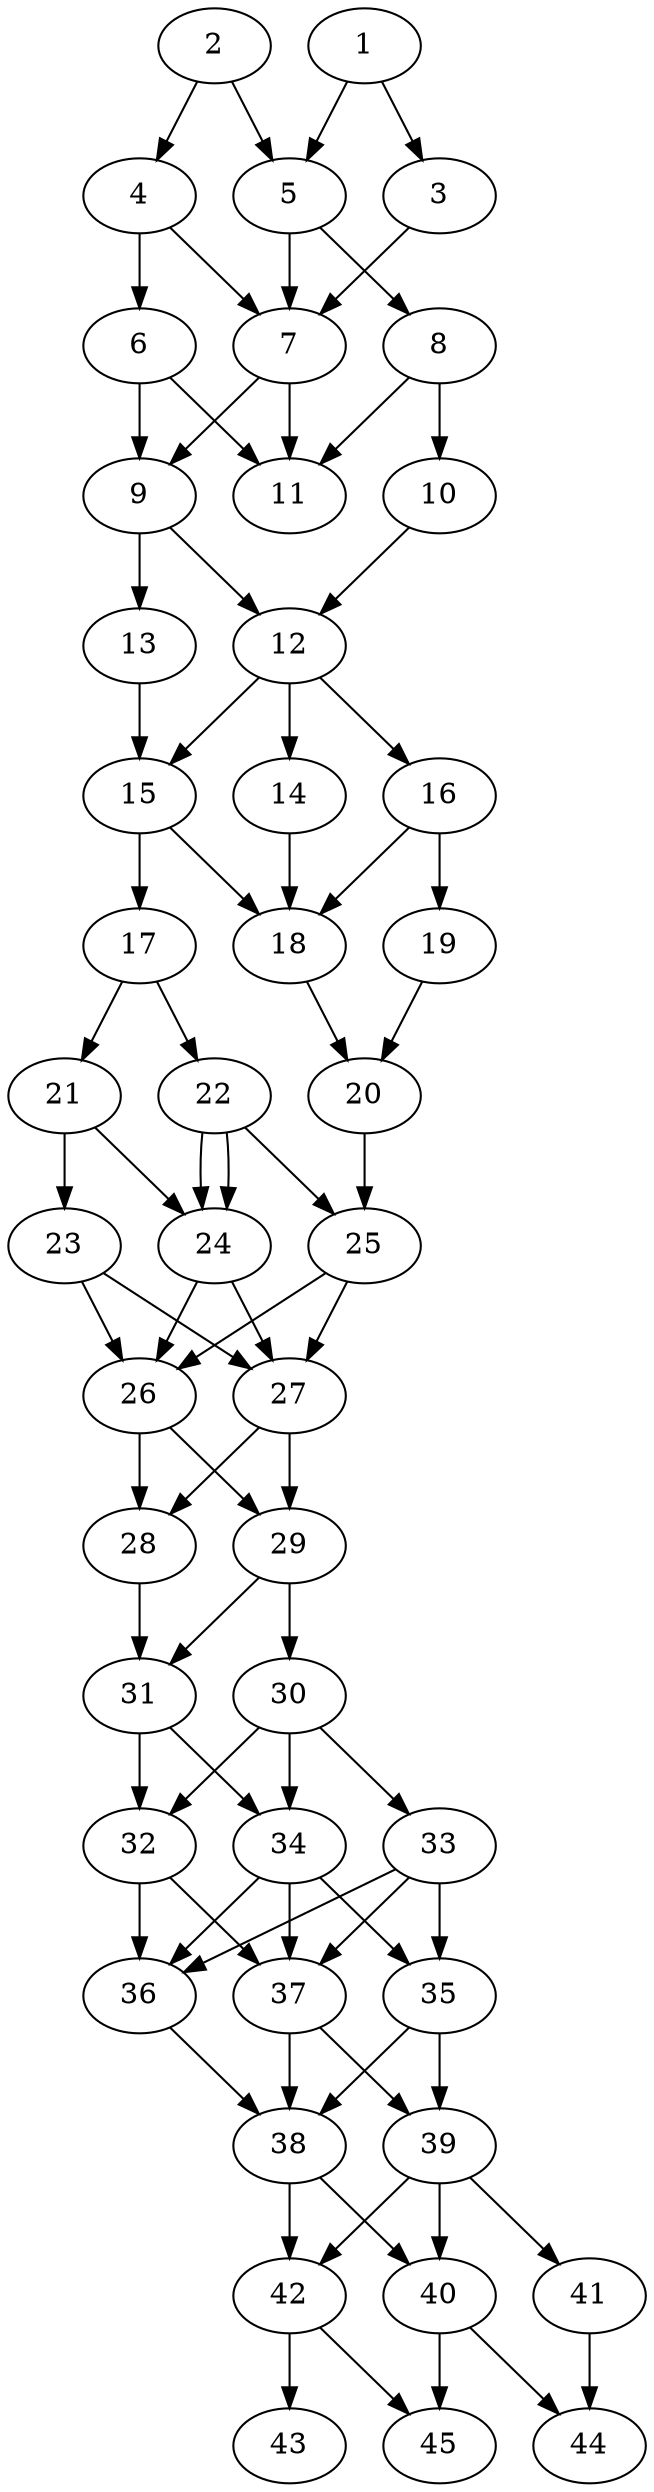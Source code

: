 // DAG automatically generated by daggen at Thu Oct  3 14:07:25 2019
// ./daggen --dot -n 45 --ccr 0.4 --fat 0.3 --regular 0.9 --density 0.9 --mindata 5242880 --maxdata 52428800 
digraph G {
  1 [size="88788480", alpha="0.15", expect_size="35515392"] 
  1 -> 3 [size ="35515392"]
  1 -> 5 [size ="35515392"]
  2 [size="13560320", alpha="0.15", expect_size="5424128"] 
  2 -> 4 [size ="5424128"]
  2 -> 5 [size ="5424128"]
  3 [size="55833600", alpha="0.02", expect_size="22333440"] 
  3 -> 7 [size ="22333440"]
  4 [size="121664000", alpha="0.12", expect_size="48665600"] 
  4 -> 6 [size ="48665600"]
  4 -> 7 [size ="48665600"]
  5 [size="40652800", alpha="0.16", expect_size="16261120"] 
  5 -> 7 [size ="16261120"]
  5 -> 8 [size ="16261120"]
  6 [size="103454720", alpha="0.08", expect_size="41381888"] 
  6 -> 9 [size ="41381888"]
  6 -> 11 [size ="41381888"]
  7 [size="112427520", alpha="0.06", expect_size="44971008"] 
  7 -> 9 [size ="44971008"]
  7 -> 11 [size ="44971008"]
  8 [size="92513280", alpha="0.10", expect_size="37005312"] 
  8 -> 10 [size ="37005312"]
  8 -> 11 [size ="37005312"]
  9 [size="131008000", alpha="0.08", expect_size="52403200"] 
  9 -> 12 [size ="52403200"]
  9 -> 13 [size ="52403200"]
  10 [size="82414080", alpha="0.19", expect_size="32965632"] 
  10 -> 12 [size ="32965632"]
  11 [size="37317120", alpha="0.15", expect_size="14926848"] 
  12 [size="125355520", alpha="0.18", expect_size="50142208"] 
  12 -> 14 [size ="50142208"]
  12 -> 15 [size ="50142208"]
  12 -> 16 [size ="50142208"]
  13 [size="98155520", alpha="0.19", expect_size="39262208"] 
  13 -> 15 [size ="39262208"]
  14 [size="110804480", alpha="0.14", expect_size="44321792"] 
  14 -> 18 [size ="44321792"]
  15 [size="61698560", alpha="0.00", expect_size="24679424"] 
  15 -> 17 [size ="24679424"]
  15 -> 18 [size ="24679424"]
  16 [size="36144640", alpha="0.01", expect_size="14457856"] 
  16 -> 18 [size ="14457856"]
  16 -> 19 [size ="14457856"]
  17 [size="85629440", alpha="0.18", expect_size="34251776"] 
  17 -> 21 [size ="34251776"]
  17 -> 22 [size ="34251776"]
  18 [size="118973440", alpha="0.15", expect_size="47589376"] 
  18 -> 20 [size ="47589376"]
  19 [size="59389440", alpha="0.17", expect_size="23755776"] 
  19 -> 20 [size ="23755776"]
  20 [size="103669760", alpha="0.07", expect_size="41467904"] 
  20 -> 25 [size ="41467904"]
  21 [size="100262400", alpha="0.10", expect_size="40104960"] 
  21 -> 23 [size ="40104960"]
  21 -> 24 [size ="40104960"]
  22 [size="73408000", alpha="0.13", expect_size="29363200"] 
  22 -> 24 [size ="29363200"]
  22 -> 24 [size ="29363200"]
  22 -> 25 [size ="29363200"]
  23 [size="60006400", alpha="0.03", expect_size="24002560"] 
  23 -> 26 [size ="24002560"]
  23 -> 27 [size ="24002560"]
  24 [size="52753920", alpha="0.11", expect_size="21101568"] 
  24 -> 26 [size ="21101568"]
  24 -> 27 [size ="21101568"]
  25 [size="15795200", alpha="0.04", expect_size="6318080"] 
  25 -> 26 [size ="6318080"]
  25 -> 27 [size ="6318080"]
  26 [size="17346560", alpha="0.13", expect_size="6938624"] 
  26 -> 28 [size ="6938624"]
  26 -> 29 [size ="6938624"]
  27 [size="23111680", alpha="0.18", expect_size="9244672"] 
  27 -> 28 [size ="9244672"]
  27 -> 29 [size ="9244672"]
  28 [size="129379840", alpha="0.17", expect_size="51751936"] 
  28 -> 31 [size ="51751936"]
  29 [size="97100800", alpha="0.15", expect_size="38840320"] 
  29 -> 30 [size ="38840320"]
  29 -> 31 [size ="38840320"]
  30 [size="82176000", alpha="0.06", expect_size="32870400"] 
  30 -> 32 [size ="32870400"]
  30 -> 33 [size ="32870400"]
  30 -> 34 [size ="32870400"]
  31 [size="125347840", alpha="0.00", expect_size="50139136"] 
  31 -> 32 [size ="50139136"]
  31 -> 34 [size ="50139136"]
  32 [size="66373120", alpha="0.14", expect_size="26549248"] 
  32 -> 36 [size ="26549248"]
  32 -> 37 [size ="26549248"]
  33 [size="23669760", alpha="0.02", expect_size="9467904"] 
  33 -> 35 [size ="9467904"]
  33 -> 36 [size ="9467904"]
  33 -> 37 [size ="9467904"]
  34 [size="39964160", alpha="0.06", expect_size="15985664"] 
  34 -> 35 [size ="15985664"]
  34 -> 36 [size ="15985664"]
  34 -> 37 [size ="15985664"]
  35 [size="105850880", alpha="0.19", expect_size="42340352"] 
  35 -> 38 [size ="42340352"]
  35 -> 39 [size ="42340352"]
  36 [size="130908160", alpha="0.16", expect_size="52363264"] 
  36 -> 38 [size ="52363264"]
  37 [size="87523840", alpha="0.05", expect_size="35009536"] 
  37 -> 38 [size ="35009536"]
  37 -> 39 [size ="35009536"]
  38 [size="75018240", alpha="0.12", expect_size="30007296"] 
  38 -> 40 [size ="30007296"]
  38 -> 42 [size ="30007296"]
  39 [size="54830080", alpha="0.07", expect_size="21932032"] 
  39 -> 40 [size ="21932032"]
  39 -> 41 [size ="21932032"]
  39 -> 42 [size ="21932032"]
  40 [size="26897920", alpha="0.17", expect_size="10759168"] 
  40 -> 44 [size ="10759168"]
  40 -> 45 [size ="10759168"]
  41 [size="60528640", alpha="0.02", expect_size="24211456"] 
  41 -> 44 [size ="24211456"]
  42 [size="61969920", alpha="0.17", expect_size="24787968"] 
  42 -> 43 [size ="24787968"]
  42 -> 45 [size ="24787968"]
  43 [size="25502720", alpha="0.20", expect_size="10201088"] 
  44 [size="36180480", alpha="0.10", expect_size="14472192"] 
  45 [size="73733120", alpha="0.00", expect_size="29493248"] 
}
